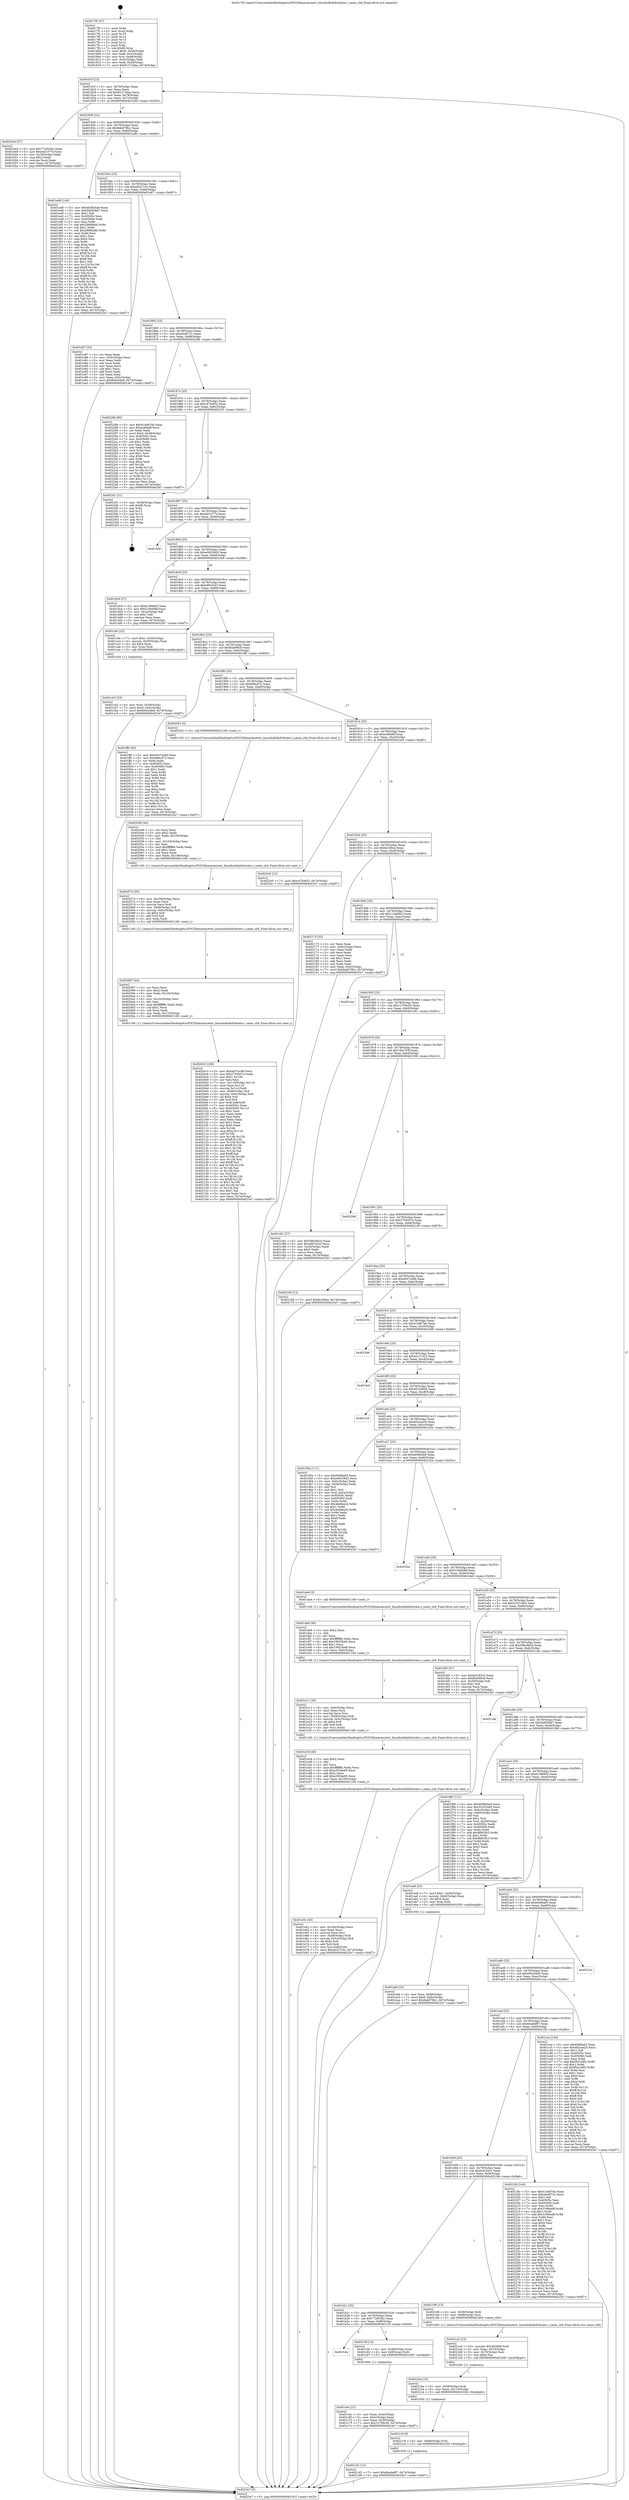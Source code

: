 digraph "0x4017f0" {
  label = "0x4017f0 (/mnt/c/Users/mathe/Desktop/tcc/POCII/binaries/extr_linuxfsnfsdnfs4state.c_same_clid_Final-ollvm.out::main(0))"
  labelloc = "t"
  node[shape=record]

  Entry [label="",width=0.3,height=0.3,shape=circle,fillcolor=black,style=filled]
  "0x40181f" [label="{
     0x40181f [23]\l
     | [instrs]\l
     &nbsp;&nbsp;0x40181f \<+3\>: mov -0x74(%rbp),%eax\l
     &nbsp;&nbsp;0x401822 \<+2\>: mov %eax,%ecx\l
     &nbsp;&nbsp;0x401824 \<+6\>: sub $0x81272daa,%ecx\l
     &nbsp;&nbsp;0x40182a \<+3\>: mov %eax,-0x78(%rbp)\l
     &nbsp;&nbsp;0x40182d \<+3\>: mov %ecx,-0x7c(%rbp)\l
     &nbsp;&nbsp;0x401830 \<+6\>: je 0000000000401b44 \<main+0x354\>\l
  }"]
  "0x401b44" [label="{
     0x401b44 [27]\l
     | [instrs]\l
     &nbsp;&nbsp;0x401b44 \<+5\>: mov $0x772933bc,%eax\l
     &nbsp;&nbsp;0x401b49 \<+5\>: mov $0xdd31f77e,%ecx\l
     &nbsp;&nbsp;0x401b4e \<+3\>: mov -0x34(%rbp),%edx\l
     &nbsp;&nbsp;0x401b51 \<+3\>: cmp $0x2,%edx\l
     &nbsp;&nbsp;0x401b54 \<+3\>: cmovne %ecx,%eax\l
     &nbsp;&nbsp;0x401b57 \<+3\>: mov %eax,-0x74(%rbp)\l
     &nbsp;&nbsp;0x401b5a \<+5\>: jmp 00000000004023e7 \<main+0xbf7\>\l
  }"]
  "0x401836" [label="{
     0x401836 [22]\l
     | [instrs]\l
     &nbsp;&nbsp;0x401836 \<+5\>: jmp 000000000040183b \<main+0x4b\>\l
     &nbsp;&nbsp;0x40183b \<+3\>: mov -0x78(%rbp),%eax\l
     &nbsp;&nbsp;0x40183e \<+5\>: sub $0x8ab879b1,%eax\l
     &nbsp;&nbsp;0x401843 \<+3\>: mov %eax,-0x80(%rbp)\l
     &nbsp;&nbsp;0x401846 \<+6\>: je 0000000000401ed6 \<main+0x6e6\>\l
  }"]
  "0x4023e7" [label="{
     0x4023e7 [5]\l
     | [instrs]\l
     &nbsp;&nbsp;0x4023e7 \<+5\>: jmp 000000000040181f \<main+0x2f\>\l
  }"]
  "0x4017f0" [label="{
     0x4017f0 [47]\l
     | [instrs]\l
     &nbsp;&nbsp;0x4017f0 \<+1\>: push %rbp\l
     &nbsp;&nbsp;0x4017f1 \<+3\>: mov %rsp,%rbp\l
     &nbsp;&nbsp;0x4017f4 \<+2\>: push %r15\l
     &nbsp;&nbsp;0x4017f6 \<+2\>: push %r14\l
     &nbsp;&nbsp;0x4017f8 \<+2\>: push %r13\l
     &nbsp;&nbsp;0x4017fa \<+2\>: push %r12\l
     &nbsp;&nbsp;0x4017fc \<+1\>: push %rbx\l
     &nbsp;&nbsp;0x4017fd \<+7\>: sub $0xf8,%rsp\l
     &nbsp;&nbsp;0x401804 \<+7\>: movl $0x0,-0x38(%rbp)\l
     &nbsp;&nbsp;0x40180b \<+3\>: mov %edi,-0x3c(%rbp)\l
     &nbsp;&nbsp;0x40180e \<+4\>: mov %rsi,-0x48(%rbp)\l
     &nbsp;&nbsp;0x401812 \<+3\>: mov -0x3c(%rbp),%edi\l
     &nbsp;&nbsp;0x401815 \<+3\>: mov %edi,-0x34(%rbp)\l
     &nbsp;&nbsp;0x401818 \<+7\>: movl $0x81272daa,-0x74(%rbp)\l
  }"]
  Exit [label="",width=0.3,height=0.3,shape=circle,fillcolor=black,style=filled,peripheries=2]
  "0x401ed6" [label="{
     0x401ed6 [144]\l
     | [instrs]\l
     &nbsp;&nbsp;0x401ed6 \<+5\>: mov $0x4b58e5a9,%eax\l
     &nbsp;&nbsp;0x401edb \<+5\>: mov $0x5b920b87,%ecx\l
     &nbsp;&nbsp;0x401ee0 \<+2\>: mov $0x1,%dl\l
     &nbsp;&nbsp;0x401ee2 \<+7\>: mov 0x40505c,%esi\l
     &nbsp;&nbsp;0x401ee9 \<+7\>: mov 0x405060,%edi\l
     &nbsp;&nbsp;0x401ef0 \<+3\>: mov %esi,%r8d\l
     &nbsp;&nbsp;0x401ef3 \<+7\>: add $0x28680afd,%r8d\l
     &nbsp;&nbsp;0x401efa \<+4\>: sub $0x1,%r8d\l
     &nbsp;&nbsp;0x401efe \<+7\>: sub $0x28680afd,%r8d\l
     &nbsp;&nbsp;0x401f05 \<+4\>: imul %r8d,%esi\l
     &nbsp;&nbsp;0x401f09 \<+3\>: and $0x1,%esi\l
     &nbsp;&nbsp;0x401f0c \<+3\>: cmp $0x0,%esi\l
     &nbsp;&nbsp;0x401f0f \<+4\>: sete %r9b\l
     &nbsp;&nbsp;0x401f13 \<+3\>: cmp $0xa,%edi\l
     &nbsp;&nbsp;0x401f16 \<+4\>: setl %r10b\l
     &nbsp;&nbsp;0x401f1a \<+3\>: mov %r9b,%r11b\l
     &nbsp;&nbsp;0x401f1d \<+4\>: xor $0xff,%r11b\l
     &nbsp;&nbsp;0x401f21 \<+3\>: mov %r10b,%bl\l
     &nbsp;&nbsp;0x401f24 \<+3\>: xor $0xff,%bl\l
     &nbsp;&nbsp;0x401f27 \<+3\>: xor $0x1,%dl\l
     &nbsp;&nbsp;0x401f2a \<+3\>: mov %r11b,%r14b\l
     &nbsp;&nbsp;0x401f2d \<+4\>: and $0xff,%r14b\l
     &nbsp;&nbsp;0x401f31 \<+3\>: and %dl,%r9b\l
     &nbsp;&nbsp;0x401f34 \<+3\>: mov %bl,%r15b\l
     &nbsp;&nbsp;0x401f37 \<+4\>: and $0xff,%r15b\l
     &nbsp;&nbsp;0x401f3b \<+3\>: and %dl,%r10b\l
     &nbsp;&nbsp;0x401f3e \<+3\>: or %r9b,%r14b\l
     &nbsp;&nbsp;0x401f41 \<+3\>: or %r10b,%r15b\l
     &nbsp;&nbsp;0x401f44 \<+3\>: xor %r15b,%r14b\l
     &nbsp;&nbsp;0x401f47 \<+3\>: or %bl,%r11b\l
     &nbsp;&nbsp;0x401f4a \<+4\>: xor $0xff,%r11b\l
     &nbsp;&nbsp;0x401f4e \<+3\>: or $0x1,%dl\l
     &nbsp;&nbsp;0x401f51 \<+3\>: and %dl,%r11b\l
     &nbsp;&nbsp;0x401f54 \<+3\>: or %r11b,%r14b\l
     &nbsp;&nbsp;0x401f57 \<+4\>: test $0x1,%r14b\l
     &nbsp;&nbsp;0x401f5b \<+3\>: cmovne %ecx,%eax\l
     &nbsp;&nbsp;0x401f5e \<+3\>: mov %eax,-0x74(%rbp)\l
     &nbsp;&nbsp;0x401f61 \<+5\>: jmp 00000000004023e7 \<main+0xbf7\>\l
  }"]
  "0x40184c" [label="{
     0x40184c [25]\l
     | [instrs]\l
     &nbsp;&nbsp;0x40184c \<+5\>: jmp 0000000000401851 \<main+0x61\>\l
     &nbsp;&nbsp;0x401851 \<+3\>: mov -0x78(%rbp),%eax\l
     &nbsp;&nbsp;0x401854 \<+5\>: sub $0xa0227c3c,%eax\l
     &nbsp;&nbsp;0x401859 \<+6\>: mov %eax,-0x84(%rbp)\l
     &nbsp;&nbsp;0x40185f \<+6\>: je 0000000000401e87 \<main+0x697\>\l
  }"]
  "0x4021d2" [label="{
     0x4021d2 [12]\l
     | [instrs]\l
     &nbsp;&nbsp;0x4021d2 \<+7\>: movl $0x6badef87,-0x74(%rbp)\l
     &nbsp;&nbsp;0x4021d9 \<+5\>: jmp 00000000004023e7 \<main+0xbf7\>\l
  }"]
  "0x401e87" [label="{
     0x401e87 [33]\l
     | [instrs]\l
     &nbsp;&nbsp;0x401e87 \<+2\>: xor %eax,%eax\l
     &nbsp;&nbsp;0x401e89 \<+3\>: mov -0x5c(%rbp),%ecx\l
     &nbsp;&nbsp;0x401e8c \<+2\>: mov %eax,%edx\l
     &nbsp;&nbsp;0x401e8e \<+2\>: sub %ecx,%edx\l
     &nbsp;&nbsp;0x401e90 \<+2\>: mov %eax,%ecx\l
     &nbsp;&nbsp;0x401e92 \<+3\>: sub $0x1,%ecx\l
     &nbsp;&nbsp;0x401e95 \<+2\>: add %ecx,%edx\l
     &nbsp;&nbsp;0x401e97 \<+2\>: sub %edx,%eax\l
     &nbsp;&nbsp;0x401e99 \<+3\>: mov %eax,-0x5c(%rbp)\l
     &nbsp;&nbsp;0x401e9c \<+7\>: movl $0x694c0de9,-0x74(%rbp)\l
     &nbsp;&nbsp;0x401ea3 \<+5\>: jmp 00000000004023e7 \<main+0xbf7\>\l
  }"]
  "0x401865" [label="{
     0x401865 [25]\l
     | [instrs]\l
     &nbsp;&nbsp;0x401865 \<+5\>: jmp 000000000040186a \<main+0x7a\>\l
     &nbsp;&nbsp;0x40186a \<+3\>: mov -0x78(%rbp),%eax\l
     &nbsp;&nbsp;0x40186d \<+5\>: sub $0xafcd0731,%eax\l
     &nbsp;&nbsp;0x401872 \<+6\>: mov %eax,-0x88(%rbp)\l
     &nbsp;&nbsp;0x401878 \<+6\>: je 000000000040228b \<main+0xa9b\>\l
  }"]
  "0x4021c9" [label="{
     0x4021c9 [9]\l
     | [instrs]\l
     &nbsp;&nbsp;0x4021c9 \<+4\>: mov -0x68(%rbp),%rdi\l
     &nbsp;&nbsp;0x4021cd \<+5\>: call 0000000000401030 \<free@plt\>\l
     | [calls]\l
     &nbsp;&nbsp;0x401030 \{1\} (unknown)\l
  }"]
  "0x40228b" [label="{
     0x40228b [90]\l
     | [instrs]\l
     &nbsp;&nbsp;0x40228b \<+5\>: mov $0x414d67ab,%eax\l
     &nbsp;&nbsp;0x402290 \<+5\>: mov $0xac89a8f,%ecx\l
     &nbsp;&nbsp;0x402295 \<+2\>: xor %edx,%edx\l
     &nbsp;&nbsp;0x402297 \<+7\>: movl $0x0,-0x38(%rbp)\l
     &nbsp;&nbsp;0x40229e \<+7\>: mov 0x40505c,%esi\l
     &nbsp;&nbsp;0x4022a5 \<+7\>: mov 0x405060,%edi\l
     &nbsp;&nbsp;0x4022ac \<+3\>: sub $0x1,%edx\l
     &nbsp;&nbsp;0x4022af \<+3\>: mov %esi,%r8d\l
     &nbsp;&nbsp;0x4022b2 \<+3\>: add %edx,%r8d\l
     &nbsp;&nbsp;0x4022b5 \<+4\>: imul %r8d,%esi\l
     &nbsp;&nbsp;0x4022b9 \<+3\>: and $0x1,%esi\l
     &nbsp;&nbsp;0x4022bc \<+3\>: cmp $0x0,%esi\l
     &nbsp;&nbsp;0x4022bf \<+4\>: sete %r9b\l
     &nbsp;&nbsp;0x4022c3 \<+3\>: cmp $0xa,%edi\l
     &nbsp;&nbsp;0x4022c6 \<+4\>: setl %r10b\l
     &nbsp;&nbsp;0x4022ca \<+3\>: mov %r9b,%r11b\l
     &nbsp;&nbsp;0x4022cd \<+3\>: and %r10b,%r11b\l
     &nbsp;&nbsp;0x4022d0 \<+3\>: xor %r10b,%r9b\l
     &nbsp;&nbsp;0x4022d3 \<+3\>: or %r9b,%r11b\l
     &nbsp;&nbsp;0x4022d6 \<+4\>: test $0x1,%r11b\l
     &nbsp;&nbsp;0x4022da \<+3\>: cmovne %ecx,%eax\l
     &nbsp;&nbsp;0x4022dd \<+3\>: mov %eax,-0x74(%rbp)\l
     &nbsp;&nbsp;0x4022e0 \<+5\>: jmp 00000000004023e7 \<main+0xbf7\>\l
  }"]
  "0x40187e" [label="{
     0x40187e [25]\l
     | [instrs]\l
     &nbsp;&nbsp;0x40187e \<+5\>: jmp 0000000000401883 \<main+0x93\>\l
     &nbsp;&nbsp;0x401883 \<+3\>: mov -0x78(%rbp),%eax\l
     &nbsp;&nbsp;0x401886 \<+5\>: sub $0xc47b4f32,%eax\l
     &nbsp;&nbsp;0x40188b \<+6\>: mov %eax,-0x8c(%rbp)\l
     &nbsp;&nbsp;0x401891 \<+6\>: je 00000000004022f1 \<main+0xb01\>\l
  }"]
  "0x4021ba" [label="{
     0x4021ba [15]\l
     | [instrs]\l
     &nbsp;&nbsp;0x4021ba \<+4\>: mov -0x58(%rbp),%rdi\l
     &nbsp;&nbsp;0x4021be \<+6\>: mov %eax,-0x114(%rbp)\l
     &nbsp;&nbsp;0x4021c4 \<+5\>: call 0000000000401030 \<free@plt\>\l
     | [calls]\l
     &nbsp;&nbsp;0x401030 \{1\} (unknown)\l
  }"]
  "0x4022f1" [label="{
     0x4022f1 [21]\l
     | [instrs]\l
     &nbsp;&nbsp;0x4022f1 \<+3\>: mov -0x38(%rbp),%eax\l
     &nbsp;&nbsp;0x4022f4 \<+7\>: add $0xf8,%rsp\l
     &nbsp;&nbsp;0x4022fb \<+1\>: pop %rbx\l
     &nbsp;&nbsp;0x4022fc \<+2\>: pop %r12\l
     &nbsp;&nbsp;0x4022fe \<+2\>: pop %r13\l
     &nbsp;&nbsp;0x402300 \<+2\>: pop %r14\l
     &nbsp;&nbsp;0x402302 \<+2\>: pop %r15\l
     &nbsp;&nbsp;0x402304 \<+1\>: pop %rbp\l
     &nbsp;&nbsp;0x402305 \<+1\>: ret\l
  }"]
  "0x401897" [label="{
     0x401897 [25]\l
     | [instrs]\l
     &nbsp;&nbsp;0x401897 \<+5\>: jmp 000000000040189c \<main+0xac\>\l
     &nbsp;&nbsp;0x40189c \<+3\>: mov -0x78(%rbp),%eax\l
     &nbsp;&nbsp;0x40189f \<+5\>: sub $0xdd31f77e,%eax\l
     &nbsp;&nbsp;0x4018a4 \<+6\>: mov %eax,-0x90(%rbp)\l
     &nbsp;&nbsp;0x4018aa \<+6\>: je 0000000000401b5f \<main+0x36f\>\l
  }"]
  "0x4021a3" [label="{
     0x4021a3 [23]\l
     | [instrs]\l
     &nbsp;&nbsp;0x4021a3 \<+10\>: movabs $0x4030b6,%rdi\l
     &nbsp;&nbsp;0x4021ad \<+3\>: mov %eax,-0x70(%rbp)\l
     &nbsp;&nbsp;0x4021b0 \<+3\>: mov -0x70(%rbp),%esi\l
     &nbsp;&nbsp;0x4021b3 \<+2\>: mov $0x0,%al\l
     &nbsp;&nbsp;0x4021b5 \<+5\>: call 0000000000401040 \<printf@plt\>\l
     | [calls]\l
     &nbsp;&nbsp;0x401040 \{1\} (unknown)\l
  }"]
  "0x401b5f" [label="{
     0x401b5f\l
  }", style=dashed]
  "0x4018b0" [label="{
     0x4018b0 [25]\l
     | [instrs]\l
     &nbsp;&nbsp;0x4018b0 \<+5\>: jmp 00000000004018b5 \<main+0xc5\>\l
     &nbsp;&nbsp;0x4018b5 \<+3\>: mov -0x78(%rbp),%eax\l
     &nbsp;&nbsp;0x4018b8 \<+5\>: sub $0xe06259d3,%eax\l
     &nbsp;&nbsp;0x4018bd \<+6\>: mov %eax,-0x94(%rbp)\l
     &nbsp;&nbsp;0x4018c3 \<+6\>: je 0000000000401dc9 \<main+0x5d9\>\l
  }"]
  "0x4020c3" [label="{
     0x4020c3 [166]\l
     | [instrs]\l
     &nbsp;&nbsp;0x4020c3 \<+5\>: mov $0x4057ec89,%ecx\l
     &nbsp;&nbsp;0x4020c8 \<+5\>: mov $0x2754007a,%edx\l
     &nbsp;&nbsp;0x4020cd \<+3\>: mov $0x1,%r10b\l
     &nbsp;&nbsp;0x4020d0 \<+2\>: xor %esi,%esi\l
     &nbsp;&nbsp;0x4020d2 \<+7\>: mov -0x110(%rbp),%r11d\l
     &nbsp;&nbsp;0x4020d9 \<+4\>: imul %eax,%r11d\l
     &nbsp;&nbsp;0x4020dd \<+3\>: movslq %r11d,%rdi\l
     &nbsp;&nbsp;0x4020e0 \<+4\>: mov -0x68(%rbp),%r8\l
     &nbsp;&nbsp;0x4020e4 \<+4\>: movslq -0x6c(%rbp),%r9\l
     &nbsp;&nbsp;0x4020e8 \<+4\>: shl $0x4,%r9\l
     &nbsp;&nbsp;0x4020ec \<+3\>: add %r9,%r8\l
     &nbsp;&nbsp;0x4020ef \<+4\>: mov %rdi,0x8(%r8)\l
     &nbsp;&nbsp;0x4020f3 \<+7\>: mov 0x40505c,%eax\l
     &nbsp;&nbsp;0x4020fa \<+8\>: mov 0x405060,%r11d\l
     &nbsp;&nbsp;0x402102 \<+3\>: sub $0x1,%esi\l
     &nbsp;&nbsp;0x402105 \<+2\>: mov %eax,%ebx\l
     &nbsp;&nbsp;0x402107 \<+2\>: add %esi,%ebx\l
     &nbsp;&nbsp;0x402109 \<+3\>: imul %ebx,%eax\l
     &nbsp;&nbsp;0x40210c \<+3\>: and $0x1,%eax\l
     &nbsp;&nbsp;0x40210f \<+3\>: cmp $0x0,%eax\l
     &nbsp;&nbsp;0x402112 \<+4\>: sete %r14b\l
     &nbsp;&nbsp;0x402116 \<+4\>: cmp $0xa,%r11d\l
     &nbsp;&nbsp;0x40211a \<+4\>: setl %r15b\l
     &nbsp;&nbsp;0x40211e \<+3\>: mov %r14b,%r12b\l
     &nbsp;&nbsp;0x402121 \<+4\>: xor $0xff,%r12b\l
     &nbsp;&nbsp;0x402125 \<+3\>: mov %r15b,%r13b\l
     &nbsp;&nbsp;0x402128 \<+4\>: xor $0xff,%r13b\l
     &nbsp;&nbsp;0x40212c \<+4\>: xor $0x1,%r10b\l
     &nbsp;&nbsp;0x402130 \<+3\>: mov %r12b,%al\l
     &nbsp;&nbsp;0x402133 \<+2\>: and $0xff,%al\l
     &nbsp;&nbsp;0x402135 \<+3\>: and %r10b,%r14b\l
     &nbsp;&nbsp;0x402138 \<+3\>: mov %r13b,%sil\l
     &nbsp;&nbsp;0x40213b \<+4\>: and $0xff,%sil\l
     &nbsp;&nbsp;0x40213f \<+3\>: and %r10b,%r15b\l
     &nbsp;&nbsp;0x402142 \<+3\>: or %r14b,%al\l
     &nbsp;&nbsp;0x402145 \<+3\>: or %r15b,%sil\l
     &nbsp;&nbsp;0x402148 \<+3\>: xor %sil,%al\l
     &nbsp;&nbsp;0x40214b \<+3\>: or %r13b,%r12b\l
     &nbsp;&nbsp;0x40214e \<+4\>: xor $0xff,%r12b\l
     &nbsp;&nbsp;0x402152 \<+4\>: or $0x1,%r10b\l
     &nbsp;&nbsp;0x402156 \<+3\>: and %r10b,%r12b\l
     &nbsp;&nbsp;0x402159 \<+3\>: or %r12b,%al\l
     &nbsp;&nbsp;0x40215c \<+2\>: test $0x1,%al\l
     &nbsp;&nbsp;0x40215e \<+3\>: cmovne %edx,%ecx\l
     &nbsp;&nbsp;0x402161 \<+3\>: mov %ecx,-0x74(%rbp)\l
     &nbsp;&nbsp;0x402164 \<+5\>: jmp 00000000004023e7 \<main+0xbf7\>\l
  }"]
  "0x401dc9" [label="{
     0x401dc9 [27]\l
     | [instrs]\l
     &nbsp;&nbsp;0x401dc9 \<+5\>: mov $0x615f68d5,%eax\l
     &nbsp;&nbsp;0x401dce \<+5\>: mov $0x518b0dbf,%ecx\l
     &nbsp;&nbsp;0x401dd3 \<+3\>: mov -0x2a(%rbp),%dl\l
     &nbsp;&nbsp;0x401dd6 \<+3\>: test $0x1,%dl\l
     &nbsp;&nbsp;0x401dd9 \<+3\>: cmovne %ecx,%eax\l
     &nbsp;&nbsp;0x401ddc \<+3\>: mov %eax,-0x74(%rbp)\l
     &nbsp;&nbsp;0x401ddf \<+5\>: jmp 00000000004023e7 \<main+0xbf7\>\l
  }"]
  "0x4018c9" [label="{
     0x4018c9 [25]\l
     | [instrs]\l
     &nbsp;&nbsp;0x4018c9 \<+5\>: jmp 00000000004018ce \<main+0xde\>\l
     &nbsp;&nbsp;0x4018ce \<+3\>: mov -0x78(%rbp),%eax\l
     &nbsp;&nbsp;0x4018d1 \<+5\>: sub $0xe801fc43,%eax\l
     &nbsp;&nbsp;0x4018d6 \<+6\>: mov %eax,-0x98(%rbp)\l
     &nbsp;&nbsp;0x4018dc \<+6\>: je 0000000000401c9c \<main+0x4ac\>\l
  }"]
  "0x402097" [label="{
     0x402097 [44]\l
     | [instrs]\l
     &nbsp;&nbsp;0x402097 \<+2\>: xor %ecx,%ecx\l
     &nbsp;&nbsp;0x402099 \<+5\>: mov $0x2,%edx\l
     &nbsp;&nbsp;0x40209e \<+6\>: mov %edx,-0x10c(%rbp)\l
     &nbsp;&nbsp;0x4020a4 \<+1\>: cltd\l
     &nbsp;&nbsp;0x4020a5 \<+6\>: mov -0x10c(%rbp),%esi\l
     &nbsp;&nbsp;0x4020ab \<+2\>: idiv %esi\l
     &nbsp;&nbsp;0x4020ad \<+6\>: imul $0xfffffffe,%edx,%edx\l
     &nbsp;&nbsp;0x4020b3 \<+3\>: sub $0x1,%ecx\l
     &nbsp;&nbsp;0x4020b6 \<+2\>: sub %ecx,%edx\l
     &nbsp;&nbsp;0x4020b8 \<+6\>: mov %edx,-0x110(%rbp)\l
     &nbsp;&nbsp;0x4020be \<+5\>: call 0000000000401160 \<next_i\>\l
     | [calls]\l
     &nbsp;&nbsp;0x401160 \{1\} (/mnt/c/Users/mathe/Desktop/tcc/POCII/binaries/extr_linuxfsnfsdnfs4state.c_same_clid_Final-ollvm.out::next_i)\l
  }"]
  "0x401c9c" [label="{
     0x401c9c [23]\l
     | [instrs]\l
     &nbsp;&nbsp;0x401c9c \<+7\>: movl $0x1,-0x50(%rbp)\l
     &nbsp;&nbsp;0x401ca3 \<+4\>: movslq -0x50(%rbp),%rax\l
     &nbsp;&nbsp;0x401ca7 \<+4\>: shl $0x4,%rax\l
     &nbsp;&nbsp;0x401cab \<+3\>: mov %rax,%rdi\l
     &nbsp;&nbsp;0x401cae \<+5\>: call 0000000000401050 \<malloc@plt\>\l
     | [calls]\l
     &nbsp;&nbsp;0x401050 \{1\} (unknown)\l
  }"]
  "0x4018e2" [label="{
     0x4018e2 [25]\l
     | [instrs]\l
     &nbsp;&nbsp;0x4018e2 \<+5\>: jmp 00000000004018e7 \<main+0xf7\>\l
     &nbsp;&nbsp;0x4018e7 \<+3\>: mov -0x78(%rbp),%eax\l
     &nbsp;&nbsp;0x4018ea \<+5\>: sub $0xfba098c8,%eax\l
     &nbsp;&nbsp;0x4018ef \<+6\>: mov %eax,-0x9c(%rbp)\l
     &nbsp;&nbsp;0x4018f5 \<+6\>: je 0000000000401ff0 \<main+0x800\>\l
  }"]
  "0x402074" [label="{
     0x402074 [35]\l
     | [instrs]\l
     &nbsp;&nbsp;0x402074 \<+6\>: mov -0x108(%rbp),%ecx\l
     &nbsp;&nbsp;0x40207a \<+3\>: imul %eax,%ecx\l
     &nbsp;&nbsp;0x40207d \<+3\>: movslq %ecx,%rdi\l
     &nbsp;&nbsp;0x402080 \<+4\>: mov -0x68(%rbp),%r8\l
     &nbsp;&nbsp;0x402084 \<+4\>: movslq -0x6c(%rbp),%r9\l
     &nbsp;&nbsp;0x402088 \<+4\>: shl $0x4,%r9\l
     &nbsp;&nbsp;0x40208c \<+3\>: add %r9,%r8\l
     &nbsp;&nbsp;0x40208f \<+3\>: mov %rdi,(%r8)\l
     &nbsp;&nbsp;0x402092 \<+5\>: call 0000000000401160 \<next_i\>\l
     | [calls]\l
     &nbsp;&nbsp;0x401160 \{1\} (/mnt/c/Users/mathe/Desktop/tcc/POCII/binaries/extr_linuxfsnfsdnfs4state.c_same_clid_Final-ollvm.out::next_i)\l
  }"]
  "0x401ff0" [label="{
     0x401ff0 [83]\l
     | [instrs]\l
     &nbsp;&nbsp;0x401ff0 \<+5\>: mov $0x4057ec89,%eax\l
     &nbsp;&nbsp;0x401ff5 \<+5\>: mov $0x808cd72,%ecx\l
     &nbsp;&nbsp;0x401ffa \<+2\>: xor %edx,%edx\l
     &nbsp;&nbsp;0x401ffc \<+7\>: mov 0x40505c,%esi\l
     &nbsp;&nbsp;0x402003 \<+7\>: mov 0x405060,%edi\l
     &nbsp;&nbsp;0x40200a \<+3\>: sub $0x1,%edx\l
     &nbsp;&nbsp;0x40200d \<+3\>: mov %esi,%r8d\l
     &nbsp;&nbsp;0x402010 \<+3\>: add %edx,%r8d\l
     &nbsp;&nbsp;0x402013 \<+4\>: imul %r8d,%esi\l
     &nbsp;&nbsp;0x402017 \<+3\>: and $0x1,%esi\l
     &nbsp;&nbsp;0x40201a \<+3\>: cmp $0x0,%esi\l
     &nbsp;&nbsp;0x40201d \<+4\>: sete %r9b\l
     &nbsp;&nbsp;0x402021 \<+3\>: cmp $0xa,%edi\l
     &nbsp;&nbsp;0x402024 \<+4\>: setl %r10b\l
     &nbsp;&nbsp;0x402028 \<+3\>: mov %r9b,%r11b\l
     &nbsp;&nbsp;0x40202b \<+3\>: and %r10b,%r11b\l
     &nbsp;&nbsp;0x40202e \<+3\>: xor %r10b,%r9b\l
     &nbsp;&nbsp;0x402031 \<+3\>: or %r9b,%r11b\l
     &nbsp;&nbsp;0x402034 \<+4\>: test $0x1,%r11b\l
     &nbsp;&nbsp;0x402038 \<+3\>: cmovne %ecx,%eax\l
     &nbsp;&nbsp;0x40203b \<+3\>: mov %eax,-0x74(%rbp)\l
     &nbsp;&nbsp;0x40203e \<+5\>: jmp 00000000004023e7 \<main+0xbf7\>\l
  }"]
  "0x4018fb" [label="{
     0x4018fb [25]\l
     | [instrs]\l
     &nbsp;&nbsp;0x4018fb \<+5\>: jmp 0000000000401900 \<main+0x110\>\l
     &nbsp;&nbsp;0x401900 \<+3\>: mov -0x78(%rbp),%eax\l
     &nbsp;&nbsp;0x401903 \<+5\>: sub $0x808cd72,%eax\l
     &nbsp;&nbsp;0x401908 \<+6\>: mov %eax,-0xa0(%rbp)\l
     &nbsp;&nbsp;0x40190e \<+6\>: je 0000000000402043 \<main+0x853\>\l
  }"]
  "0x402048" [label="{
     0x402048 [44]\l
     | [instrs]\l
     &nbsp;&nbsp;0x402048 \<+2\>: xor %ecx,%ecx\l
     &nbsp;&nbsp;0x40204a \<+5\>: mov $0x2,%edx\l
     &nbsp;&nbsp;0x40204f \<+6\>: mov %edx,-0x104(%rbp)\l
     &nbsp;&nbsp;0x402055 \<+1\>: cltd\l
     &nbsp;&nbsp;0x402056 \<+6\>: mov -0x104(%rbp),%esi\l
     &nbsp;&nbsp;0x40205c \<+2\>: idiv %esi\l
     &nbsp;&nbsp;0x40205e \<+6\>: imul $0xfffffffe,%edx,%edx\l
     &nbsp;&nbsp;0x402064 \<+3\>: sub $0x1,%ecx\l
     &nbsp;&nbsp;0x402067 \<+2\>: sub %ecx,%edx\l
     &nbsp;&nbsp;0x402069 \<+6\>: mov %edx,-0x108(%rbp)\l
     &nbsp;&nbsp;0x40206f \<+5\>: call 0000000000401160 \<next_i\>\l
     | [calls]\l
     &nbsp;&nbsp;0x401160 \{1\} (/mnt/c/Users/mathe/Desktop/tcc/POCII/binaries/extr_linuxfsnfsdnfs4state.c_same_clid_Final-ollvm.out::next_i)\l
  }"]
  "0x402043" [label="{
     0x402043 [5]\l
     | [instrs]\l
     &nbsp;&nbsp;0x402043 \<+5\>: call 0000000000401160 \<next_i\>\l
     | [calls]\l
     &nbsp;&nbsp;0x401160 \{1\} (/mnt/c/Users/mathe/Desktop/tcc/POCII/binaries/extr_linuxfsnfsdnfs4state.c_same_clid_Final-ollvm.out::next_i)\l
  }"]
  "0x401914" [label="{
     0x401914 [25]\l
     | [instrs]\l
     &nbsp;&nbsp;0x401914 \<+5\>: jmp 0000000000401919 \<main+0x129\>\l
     &nbsp;&nbsp;0x401919 \<+3\>: mov -0x78(%rbp),%eax\l
     &nbsp;&nbsp;0x40191c \<+5\>: sub $0xac89a8f,%eax\l
     &nbsp;&nbsp;0x401921 \<+6\>: mov %eax,-0xa4(%rbp)\l
     &nbsp;&nbsp;0x401927 \<+6\>: je 00000000004022e5 \<main+0xaf5\>\l
  }"]
  "0x401ebf" [label="{
     0x401ebf [23]\l
     | [instrs]\l
     &nbsp;&nbsp;0x401ebf \<+4\>: mov %rax,-0x68(%rbp)\l
     &nbsp;&nbsp;0x401ec3 \<+7\>: movl $0x0,-0x6c(%rbp)\l
     &nbsp;&nbsp;0x401eca \<+7\>: movl $0x8ab879b1,-0x74(%rbp)\l
     &nbsp;&nbsp;0x401ed1 \<+5\>: jmp 00000000004023e7 \<main+0xbf7\>\l
  }"]
  "0x4022e5" [label="{
     0x4022e5 [12]\l
     | [instrs]\l
     &nbsp;&nbsp;0x4022e5 \<+7\>: movl $0xc47b4f32,-0x74(%rbp)\l
     &nbsp;&nbsp;0x4022ec \<+5\>: jmp 00000000004023e7 \<main+0xbf7\>\l
  }"]
  "0x40192d" [label="{
     0x40192d [25]\l
     | [instrs]\l
     &nbsp;&nbsp;0x40192d \<+5\>: jmp 0000000000401932 \<main+0x142\>\l
     &nbsp;&nbsp;0x401932 \<+3\>: mov -0x78(%rbp),%eax\l
     &nbsp;&nbsp;0x401935 \<+5\>: sub $0xfa1084a,%eax\l
     &nbsp;&nbsp;0x40193a \<+6\>: mov %eax,-0xa8(%rbp)\l
     &nbsp;&nbsp;0x401940 \<+6\>: je 0000000000402175 \<main+0x985\>\l
  }"]
  "0x401e5c" [label="{
     0x401e5c [43]\l
     | [instrs]\l
     &nbsp;&nbsp;0x401e5c \<+6\>: mov -0x100(%rbp),%ecx\l
     &nbsp;&nbsp;0x401e62 \<+3\>: imul %eax,%ecx\l
     &nbsp;&nbsp;0x401e65 \<+3\>: movslq %ecx,%rsi\l
     &nbsp;&nbsp;0x401e68 \<+4\>: mov -0x58(%rbp),%rdi\l
     &nbsp;&nbsp;0x401e6c \<+4\>: movslq -0x5c(%rbp),%r8\l
     &nbsp;&nbsp;0x401e70 \<+4\>: shl $0x4,%r8\l
     &nbsp;&nbsp;0x401e74 \<+3\>: add %r8,%rdi\l
     &nbsp;&nbsp;0x401e77 \<+4\>: mov %rsi,0x8(%rdi)\l
     &nbsp;&nbsp;0x401e7b \<+7\>: movl $0xa0227c3c,-0x74(%rbp)\l
     &nbsp;&nbsp;0x401e82 \<+5\>: jmp 00000000004023e7 \<main+0xbf7\>\l
  }"]
  "0x402175" [label="{
     0x402175 [33]\l
     | [instrs]\l
     &nbsp;&nbsp;0x402175 \<+2\>: xor %eax,%eax\l
     &nbsp;&nbsp;0x402177 \<+3\>: mov -0x6c(%rbp),%ecx\l
     &nbsp;&nbsp;0x40217a \<+2\>: mov %eax,%edx\l
     &nbsp;&nbsp;0x40217c \<+2\>: sub %ecx,%edx\l
     &nbsp;&nbsp;0x40217e \<+2\>: mov %eax,%ecx\l
     &nbsp;&nbsp;0x402180 \<+3\>: sub $0x1,%ecx\l
     &nbsp;&nbsp;0x402183 \<+2\>: add %ecx,%edx\l
     &nbsp;&nbsp;0x402185 \<+2\>: sub %edx,%eax\l
     &nbsp;&nbsp;0x402187 \<+3\>: mov %eax,-0x6c(%rbp)\l
     &nbsp;&nbsp;0x40218a \<+7\>: movl $0x8ab879b1,-0x74(%rbp)\l
     &nbsp;&nbsp;0x402191 \<+5\>: jmp 00000000004023e7 \<main+0xbf7\>\l
  }"]
  "0x401946" [label="{
     0x401946 [25]\l
     | [instrs]\l
     &nbsp;&nbsp;0x401946 \<+5\>: jmp 000000000040194b \<main+0x15b\>\l
     &nbsp;&nbsp;0x40194b \<+3\>: mov -0x78(%rbp),%eax\l
     &nbsp;&nbsp;0x40194e \<+5\>: sub $0x11bdfdb2,%eax\l
     &nbsp;&nbsp;0x401953 \<+6\>: mov %eax,-0xac(%rbp)\l
     &nbsp;&nbsp;0x401959 \<+6\>: je 00000000004021ea \<main+0x9fa\>\l
  }"]
  "0x401e34" [label="{
     0x401e34 [40]\l
     | [instrs]\l
     &nbsp;&nbsp;0x401e34 \<+5\>: mov $0x2,%ecx\l
     &nbsp;&nbsp;0x401e39 \<+1\>: cltd\l
     &nbsp;&nbsp;0x401e3a \<+2\>: idiv %ecx\l
     &nbsp;&nbsp;0x401e3c \<+6\>: imul $0xfffffffe,%edx,%ecx\l
     &nbsp;&nbsp;0x401e42 \<+6\>: sub $0xe355de95,%ecx\l
     &nbsp;&nbsp;0x401e48 \<+3\>: add $0x1,%ecx\l
     &nbsp;&nbsp;0x401e4b \<+6\>: add $0xe355de95,%ecx\l
     &nbsp;&nbsp;0x401e51 \<+6\>: mov %ecx,-0x100(%rbp)\l
     &nbsp;&nbsp;0x401e57 \<+5\>: call 0000000000401160 \<next_i\>\l
     | [calls]\l
     &nbsp;&nbsp;0x401160 \{1\} (/mnt/c/Users/mathe/Desktop/tcc/POCII/binaries/extr_linuxfsnfsdnfs4state.c_same_clid_Final-ollvm.out::next_i)\l
  }"]
  "0x4021ea" [label="{
     0x4021ea\l
  }", style=dashed]
  "0x40195f" [label="{
     0x40195f [25]\l
     | [instrs]\l
     &nbsp;&nbsp;0x40195f \<+5\>: jmp 0000000000401964 \<main+0x174\>\l
     &nbsp;&nbsp;0x401964 \<+3\>: mov -0x78(%rbp),%eax\l
     &nbsp;&nbsp;0x401967 \<+5\>: sub $0x12709c55,%eax\l
     &nbsp;&nbsp;0x40196c \<+6\>: mov %eax,-0xb0(%rbp)\l
     &nbsp;&nbsp;0x401972 \<+6\>: je 0000000000401c81 \<main+0x491\>\l
  }"]
  "0x401e11" [label="{
     0x401e11 [35]\l
     | [instrs]\l
     &nbsp;&nbsp;0x401e11 \<+6\>: mov -0xfc(%rbp),%ecx\l
     &nbsp;&nbsp;0x401e17 \<+3\>: imul %eax,%ecx\l
     &nbsp;&nbsp;0x401e1a \<+3\>: movslq %ecx,%rsi\l
     &nbsp;&nbsp;0x401e1d \<+4\>: mov -0x58(%rbp),%rdi\l
     &nbsp;&nbsp;0x401e21 \<+4\>: movslq -0x5c(%rbp),%r8\l
     &nbsp;&nbsp;0x401e25 \<+4\>: shl $0x4,%r8\l
     &nbsp;&nbsp;0x401e29 \<+3\>: add %r8,%rdi\l
     &nbsp;&nbsp;0x401e2c \<+3\>: mov %rsi,(%rdi)\l
     &nbsp;&nbsp;0x401e2f \<+5\>: call 0000000000401160 \<next_i\>\l
     | [calls]\l
     &nbsp;&nbsp;0x401160 \{1\} (/mnt/c/Users/mathe/Desktop/tcc/POCII/binaries/extr_linuxfsnfsdnfs4state.c_same_clid_Final-ollvm.out::next_i)\l
  }"]
  "0x401c81" [label="{
     0x401c81 [27]\l
     | [instrs]\l
     &nbsp;&nbsp;0x401c81 \<+5\>: mov $0x59bc9b2d,%eax\l
     &nbsp;&nbsp;0x401c86 \<+5\>: mov $0xe801fc43,%ecx\l
     &nbsp;&nbsp;0x401c8b \<+3\>: mov -0x30(%rbp),%edx\l
     &nbsp;&nbsp;0x401c8e \<+3\>: cmp $0x0,%edx\l
     &nbsp;&nbsp;0x401c91 \<+3\>: cmove %ecx,%eax\l
     &nbsp;&nbsp;0x401c94 \<+3\>: mov %eax,-0x74(%rbp)\l
     &nbsp;&nbsp;0x401c97 \<+5\>: jmp 00000000004023e7 \<main+0xbf7\>\l
  }"]
  "0x401978" [label="{
     0x401978 [25]\l
     | [instrs]\l
     &nbsp;&nbsp;0x401978 \<+5\>: jmp 000000000040197d \<main+0x18d\>\l
     &nbsp;&nbsp;0x40197d \<+3\>: mov -0x78(%rbp),%eax\l
     &nbsp;&nbsp;0x401980 \<+5\>: sub $0x1fdc703f,%eax\l
     &nbsp;&nbsp;0x401985 \<+6\>: mov %eax,-0xb4(%rbp)\l
     &nbsp;&nbsp;0x40198b \<+6\>: je 0000000000402306 \<main+0xb16\>\l
  }"]
  "0x401de9" [label="{
     0x401de9 [40]\l
     | [instrs]\l
     &nbsp;&nbsp;0x401de9 \<+5\>: mov $0x2,%ecx\l
     &nbsp;&nbsp;0x401dee \<+1\>: cltd\l
     &nbsp;&nbsp;0x401def \<+2\>: idiv %ecx\l
     &nbsp;&nbsp;0x401df1 \<+6\>: imul $0xfffffffe,%edx,%ecx\l
     &nbsp;&nbsp;0x401df7 \<+6\>: add $0x19923bd8,%ecx\l
     &nbsp;&nbsp;0x401dfd \<+3\>: add $0x1,%ecx\l
     &nbsp;&nbsp;0x401e00 \<+6\>: sub $0x19923bd8,%ecx\l
     &nbsp;&nbsp;0x401e06 \<+6\>: mov %ecx,-0xfc(%rbp)\l
     &nbsp;&nbsp;0x401e0c \<+5\>: call 0000000000401160 \<next_i\>\l
     | [calls]\l
     &nbsp;&nbsp;0x401160 \{1\} (/mnt/c/Users/mathe/Desktop/tcc/POCII/binaries/extr_linuxfsnfsdnfs4state.c_same_clid_Final-ollvm.out::next_i)\l
  }"]
  "0x402306" [label="{
     0x402306\l
  }", style=dashed]
  "0x401991" [label="{
     0x401991 [25]\l
     | [instrs]\l
     &nbsp;&nbsp;0x401991 \<+5\>: jmp 0000000000401996 \<main+0x1a6\>\l
     &nbsp;&nbsp;0x401996 \<+3\>: mov -0x78(%rbp),%eax\l
     &nbsp;&nbsp;0x401999 \<+5\>: sub $0x2754007a,%eax\l
     &nbsp;&nbsp;0x40199e \<+6\>: mov %eax,-0xb8(%rbp)\l
     &nbsp;&nbsp;0x4019a4 \<+6\>: je 0000000000402169 \<main+0x979\>\l
  }"]
  "0x401cb3" [label="{
     0x401cb3 [23]\l
     | [instrs]\l
     &nbsp;&nbsp;0x401cb3 \<+4\>: mov %rax,-0x58(%rbp)\l
     &nbsp;&nbsp;0x401cb7 \<+7\>: movl $0x0,-0x5c(%rbp)\l
     &nbsp;&nbsp;0x401cbe \<+7\>: movl $0x694c0de9,-0x74(%rbp)\l
     &nbsp;&nbsp;0x401cc5 \<+5\>: jmp 00000000004023e7 \<main+0xbf7\>\l
  }"]
  "0x402169" [label="{
     0x402169 [12]\l
     | [instrs]\l
     &nbsp;&nbsp;0x402169 \<+7\>: movl $0xfa1084a,-0x74(%rbp)\l
     &nbsp;&nbsp;0x402170 \<+5\>: jmp 00000000004023e7 \<main+0xbf7\>\l
  }"]
  "0x4019aa" [label="{
     0x4019aa [25]\l
     | [instrs]\l
     &nbsp;&nbsp;0x4019aa \<+5\>: jmp 00000000004019af \<main+0x1bf\>\l
     &nbsp;&nbsp;0x4019af \<+3\>: mov -0x78(%rbp),%eax\l
     &nbsp;&nbsp;0x4019b2 \<+5\>: sub $0x4057ec89,%eax\l
     &nbsp;&nbsp;0x4019b7 \<+6\>: mov %eax,-0xbc(%rbp)\l
     &nbsp;&nbsp;0x4019bd \<+6\>: je 0000000000402336 \<main+0xb46\>\l
  }"]
  "0x401c6c" [label="{
     0x401c6c [21]\l
     | [instrs]\l
     &nbsp;&nbsp;0x401c6c \<+3\>: mov %eax,-0x4c(%rbp)\l
     &nbsp;&nbsp;0x401c6f \<+3\>: mov -0x4c(%rbp),%eax\l
     &nbsp;&nbsp;0x401c72 \<+3\>: mov %eax,-0x30(%rbp)\l
     &nbsp;&nbsp;0x401c75 \<+7\>: movl $0x12709c55,-0x74(%rbp)\l
     &nbsp;&nbsp;0x401c7c \<+5\>: jmp 00000000004023e7 \<main+0xbf7\>\l
  }"]
  "0x402336" [label="{
     0x402336\l
  }", style=dashed]
  "0x4019c3" [label="{
     0x4019c3 [25]\l
     | [instrs]\l
     &nbsp;&nbsp;0x4019c3 \<+5\>: jmp 00000000004019c8 \<main+0x1d8\>\l
     &nbsp;&nbsp;0x4019c8 \<+3\>: mov -0x78(%rbp),%eax\l
     &nbsp;&nbsp;0x4019cb \<+5\>: sub $0x414d67ab,%eax\l
     &nbsp;&nbsp;0x4019d0 \<+6\>: mov %eax,-0xc0(%rbp)\l
     &nbsp;&nbsp;0x4019d6 \<+6\>: je 00000000004023d9 \<main+0xbe9\>\l
  }"]
  "0x401b3a" [label="{
     0x401b3a\l
  }", style=dashed]
  "0x4023d9" [label="{
     0x4023d9\l
  }", style=dashed]
  "0x4019dc" [label="{
     0x4019dc [25]\l
     | [instrs]\l
     &nbsp;&nbsp;0x4019dc \<+5\>: jmp 00000000004019e1 \<main+0x1f1\>\l
     &nbsp;&nbsp;0x4019e1 \<+3\>: mov -0x78(%rbp),%eax\l
     &nbsp;&nbsp;0x4019e4 \<+5\>: sub $0x42c7c322,%eax\l
     &nbsp;&nbsp;0x4019e9 \<+6\>: mov %eax,-0xc4(%rbp)\l
     &nbsp;&nbsp;0x4019ef \<+6\>: je 0000000000401bef \<main+0x3ff\>\l
  }"]
  "0x401c5f" [label="{
     0x401c5f [13]\l
     | [instrs]\l
     &nbsp;&nbsp;0x401c5f \<+4\>: mov -0x48(%rbp),%rax\l
     &nbsp;&nbsp;0x401c63 \<+4\>: mov 0x8(%rax),%rdi\l
     &nbsp;&nbsp;0x401c67 \<+5\>: call 0000000000401060 \<atoi@plt\>\l
     | [calls]\l
     &nbsp;&nbsp;0x401060 \{1\} (unknown)\l
  }"]
  "0x401bef" [label="{
     0x401bef\l
  }", style=dashed]
  "0x4019f5" [label="{
     0x4019f5 [25]\l
     | [instrs]\l
     &nbsp;&nbsp;0x4019f5 \<+5\>: jmp 00000000004019fa \<main+0x20a\>\l
     &nbsp;&nbsp;0x4019fa \<+3\>: mov -0x78(%rbp),%eax\l
     &nbsp;&nbsp;0x4019fd \<+5\>: sub $0x46234604,%eax\l
     &nbsp;&nbsp;0x401a02 \<+6\>: mov %eax,-0xc8(%rbp)\l
     &nbsp;&nbsp;0x401a08 \<+6\>: je 0000000000401c53 \<main+0x463\>\l
  }"]
  "0x401b21" [label="{
     0x401b21 [25]\l
     | [instrs]\l
     &nbsp;&nbsp;0x401b21 \<+5\>: jmp 0000000000401b26 \<main+0x336\>\l
     &nbsp;&nbsp;0x401b26 \<+3\>: mov -0x78(%rbp),%eax\l
     &nbsp;&nbsp;0x401b29 \<+5\>: sub $0x772933bc,%eax\l
     &nbsp;&nbsp;0x401b2e \<+6\>: mov %eax,-0xf8(%rbp)\l
     &nbsp;&nbsp;0x401b34 \<+6\>: je 0000000000401c5f \<main+0x46f\>\l
  }"]
  "0x401c53" [label="{
     0x401c53\l
  }", style=dashed]
  "0x401a0e" [label="{
     0x401a0e [25]\l
     | [instrs]\l
     &nbsp;&nbsp;0x401a0e \<+5\>: jmp 0000000000401a13 \<main+0x223\>\l
     &nbsp;&nbsp;0x401a13 \<+3\>: mov -0x78(%rbp),%eax\l
     &nbsp;&nbsp;0x401a16 \<+5\>: sub $0x462cea25,%eax\l
     &nbsp;&nbsp;0x401a1b \<+6\>: mov %eax,-0xcc(%rbp)\l
     &nbsp;&nbsp;0x401a21 \<+6\>: je 0000000000401d5a \<main+0x56a\>\l
  }"]
  "0x402196" [label="{
     0x402196 [13]\l
     | [instrs]\l
     &nbsp;&nbsp;0x402196 \<+4\>: mov -0x58(%rbp),%rdi\l
     &nbsp;&nbsp;0x40219a \<+4\>: mov -0x68(%rbp),%rsi\l
     &nbsp;&nbsp;0x40219e \<+5\>: call 0000000000401400 \<same_clid\>\l
     | [calls]\l
     &nbsp;&nbsp;0x401400 \{1\} (/mnt/c/Users/mathe/Desktop/tcc/POCII/binaries/extr_linuxfsnfsdnfs4state.c_same_clid_Final-ollvm.out::same_clid)\l
  }"]
  "0x401d5a" [label="{
     0x401d5a [111]\l
     | [instrs]\l
     &nbsp;&nbsp;0x401d5a \<+5\>: mov $0x646feaf3,%eax\l
     &nbsp;&nbsp;0x401d5f \<+5\>: mov $0xe06259d3,%ecx\l
     &nbsp;&nbsp;0x401d64 \<+3\>: mov -0x5c(%rbp),%edx\l
     &nbsp;&nbsp;0x401d67 \<+3\>: cmp -0x50(%rbp),%edx\l
     &nbsp;&nbsp;0x401d6a \<+4\>: setl %sil\l
     &nbsp;&nbsp;0x401d6e \<+4\>: and $0x1,%sil\l
     &nbsp;&nbsp;0x401d72 \<+4\>: mov %sil,-0x2a(%rbp)\l
     &nbsp;&nbsp;0x401d76 \<+7\>: mov 0x40505c,%edx\l
     &nbsp;&nbsp;0x401d7d \<+7\>: mov 0x405060,%edi\l
     &nbsp;&nbsp;0x401d84 \<+3\>: mov %edx,%r8d\l
     &nbsp;&nbsp;0x401d87 \<+7\>: add $0x4de9eecb,%r8d\l
     &nbsp;&nbsp;0x401d8e \<+4\>: sub $0x1,%r8d\l
     &nbsp;&nbsp;0x401d92 \<+7\>: sub $0x4de9eecb,%r8d\l
     &nbsp;&nbsp;0x401d99 \<+4\>: imul %r8d,%edx\l
     &nbsp;&nbsp;0x401d9d \<+3\>: and $0x1,%edx\l
     &nbsp;&nbsp;0x401da0 \<+3\>: cmp $0x0,%edx\l
     &nbsp;&nbsp;0x401da3 \<+4\>: sete %sil\l
     &nbsp;&nbsp;0x401da7 \<+3\>: cmp $0xa,%edi\l
     &nbsp;&nbsp;0x401daa \<+4\>: setl %r9b\l
     &nbsp;&nbsp;0x401dae \<+3\>: mov %sil,%r10b\l
     &nbsp;&nbsp;0x401db1 \<+3\>: and %r9b,%r10b\l
     &nbsp;&nbsp;0x401db4 \<+3\>: xor %r9b,%sil\l
     &nbsp;&nbsp;0x401db7 \<+3\>: or %sil,%r10b\l
     &nbsp;&nbsp;0x401dba \<+4\>: test $0x1,%r10b\l
     &nbsp;&nbsp;0x401dbe \<+3\>: cmovne %ecx,%eax\l
     &nbsp;&nbsp;0x401dc1 \<+3\>: mov %eax,-0x74(%rbp)\l
     &nbsp;&nbsp;0x401dc4 \<+5\>: jmp 00000000004023e7 \<main+0xbf7\>\l
  }"]
  "0x401a27" [label="{
     0x401a27 [25]\l
     | [instrs]\l
     &nbsp;&nbsp;0x401a27 \<+5\>: jmp 0000000000401a2c \<main+0x23c\>\l
     &nbsp;&nbsp;0x401a2c \<+3\>: mov -0x78(%rbp),%eax\l
     &nbsp;&nbsp;0x401a2f \<+5\>: sub $0x4b58e5a9,%eax\l
     &nbsp;&nbsp;0x401a34 \<+6\>: mov %eax,-0xd0(%rbp)\l
     &nbsp;&nbsp;0x401a3a \<+6\>: je 000000000040232a \<main+0xb3a\>\l
  }"]
  "0x401b08" [label="{
     0x401b08 [25]\l
     | [instrs]\l
     &nbsp;&nbsp;0x401b08 \<+5\>: jmp 0000000000401b0d \<main+0x31d\>\l
     &nbsp;&nbsp;0x401b0d \<+3\>: mov -0x78(%rbp),%eax\l
     &nbsp;&nbsp;0x401b10 \<+5\>: sub $0x6cf183c2,%eax\l
     &nbsp;&nbsp;0x401b15 \<+6\>: mov %eax,-0xf4(%rbp)\l
     &nbsp;&nbsp;0x401b1b \<+6\>: je 0000000000402196 \<main+0x9a6\>\l
  }"]
  "0x40232a" [label="{
     0x40232a\l
  }", style=dashed]
  "0x401a40" [label="{
     0x401a40 [25]\l
     | [instrs]\l
     &nbsp;&nbsp;0x401a40 \<+5\>: jmp 0000000000401a45 \<main+0x255\>\l
     &nbsp;&nbsp;0x401a45 \<+3\>: mov -0x78(%rbp),%eax\l
     &nbsp;&nbsp;0x401a48 \<+5\>: sub $0x518b0dbf,%eax\l
     &nbsp;&nbsp;0x401a4d \<+6\>: mov %eax,-0xd4(%rbp)\l
     &nbsp;&nbsp;0x401a53 \<+6\>: je 0000000000401de4 \<main+0x5f4\>\l
  }"]
  "0x4021fb" [label="{
     0x4021fb [144]\l
     | [instrs]\l
     &nbsp;&nbsp;0x4021fb \<+5\>: mov $0x414d67ab,%eax\l
     &nbsp;&nbsp;0x402200 \<+5\>: mov $0xafcd0731,%ecx\l
     &nbsp;&nbsp;0x402205 \<+2\>: mov $0x1,%dl\l
     &nbsp;&nbsp;0x402207 \<+7\>: mov 0x40505c,%esi\l
     &nbsp;&nbsp;0x40220e \<+7\>: mov 0x405060,%edi\l
     &nbsp;&nbsp;0x402215 \<+3\>: mov %esi,%r8d\l
     &nbsp;&nbsp;0x402218 \<+7\>: sub $0x3189ea8f,%r8d\l
     &nbsp;&nbsp;0x40221f \<+4\>: sub $0x1,%r8d\l
     &nbsp;&nbsp;0x402223 \<+7\>: add $0x3189ea8f,%r8d\l
     &nbsp;&nbsp;0x40222a \<+4\>: imul %r8d,%esi\l
     &nbsp;&nbsp;0x40222e \<+3\>: and $0x1,%esi\l
     &nbsp;&nbsp;0x402231 \<+3\>: cmp $0x0,%esi\l
     &nbsp;&nbsp;0x402234 \<+4\>: sete %r9b\l
     &nbsp;&nbsp;0x402238 \<+3\>: cmp $0xa,%edi\l
     &nbsp;&nbsp;0x40223b \<+4\>: setl %r10b\l
     &nbsp;&nbsp;0x40223f \<+3\>: mov %r9b,%r11b\l
     &nbsp;&nbsp;0x402242 \<+4\>: xor $0xff,%r11b\l
     &nbsp;&nbsp;0x402246 \<+3\>: mov %r10b,%bl\l
     &nbsp;&nbsp;0x402249 \<+3\>: xor $0xff,%bl\l
     &nbsp;&nbsp;0x40224c \<+3\>: xor $0x0,%dl\l
     &nbsp;&nbsp;0x40224f \<+3\>: mov %r11b,%r14b\l
     &nbsp;&nbsp;0x402252 \<+4\>: and $0x0,%r14b\l
     &nbsp;&nbsp;0x402256 \<+3\>: and %dl,%r9b\l
     &nbsp;&nbsp;0x402259 \<+3\>: mov %bl,%r15b\l
     &nbsp;&nbsp;0x40225c \<+4\>: and $0x0,%r15b\l
     &nbsp;&nbsp;0x402260 \<+3\>: and %dl,%r10b\l
     &nbsp;&nbsp;0x402263 \<+3\>: or %r9b,%r14b\l
     &nbsp;&nbsp;0x402266 \<+3\>: or %r10b,%r15b\l
     &nbsp;&nbsp;0x402269 \<+3\>: xor %r15b,%r14b\l
     &nbsp;&nbsp;0x40226c \<+3\>: or %bl,%r11b\l
     &nbsp;&nbsp;0x40226f \<+4\>: xor $0xff,%r11b\l
     &nbsp;&nbsp;0x402273 \<+3\>: or $0x0,%dl\l
     &nbsp;&nbsp;0x402276 \<+3\>: and %dl,%r11b\l
     &nbsp;&nbsp;0x402279 \<+3\>: or %r11b,%r14b\l
     &nbsp;&nbsp;0x40227c \<+4\>: test $0x1,%r14b\l
     &nbsp;&nbsp;0x402280 \<+3\>: cmovne %ecx,%eax\l
     &nbsp;&nbsp;0x402283 \<+3\>: mov %eax,-0x74(%rbp)\l
     &nbsp;&nbsp;0x402286 \<+5\>: jmp 00000000004023e7 \<main+0xbf7\>\l
  }"]
  "0x401de4" [label="{
     0x401de4 [5]\l
     | [instrs]\l
     &nbsp;&nbsp;0x401de4 \<+5\>: call 0000000000401160 \<next_i\>\l
     | [calls]\l
     &nbsp;&nbsp;0x401160 \{1\} (/mnt/c/Users/mathe/Desktop/tcc/POCII/binaries/extr_linuxfsnfsdnfs4state.c_same_clid_Final-ollvm.out::next_i)\l
  }"]
  "0x401a59" [label="{
     0x401a59 [25]\l
     | [instrs]\l
     &nbsp;&nbsp;0x401a59 \<+5\>: jmp 0000000000401a5e \<main+0x26e\>\l
     &nbsp;&nbsp;0x401a5e \<+3\>: mov -0x78(%rbp),%eax\l
     &nbsp;&nbsp;0x401a61 \<+5\>: sub $0x52331b65,%eax\l
     &nbsp;&nbsp;0x401a66 \<+6\>: mov %eax,-0xd8(%rbp)\l
     &nbsp;&nbsp;0x401a6c \<+6\>: je 0000000000401fd5 \<main+0x7e5\>\l
  }"]
  "0x401aef" [label="{
     0x401aef [25]\l
     | [instrs]\l
     &nbsp;&nbsp;0x401aef \<+5\>: jmp 0000000000401af4 \<main+0x304\>\l
     &nbsp;&nbsp;0x401af4 \<+3\>: mov -0x78(%rbp),%eax\l
     &nbsp;&nbsp;0x401af7 \<+5\>: sub $0x6badef87,%eax\l
     &nbsp;&nbsp;0x401afc \<+6\>: mov %eax,-0xf0(%rbp)\l
     &nbsp;&nbsp;0x401b02 \<+6\>: je 00000000004021fb \<main+0xa0b\>\l
  }"]
  "0x401fd5" [label="{
     0x401fd5 [27]\l
     | [instrs]\l
     &nbsp;&nbsp;0x401fd5 \<+5\>: mov $0x6cf183c2,%eax\l
     &nbsp;&nbsp;0x401fda \<+5\>: mov $0xfba098c8,%ecx\l
     &nbsp;&nbsp;0x401fdf \<+3\>: mov -0x29(%rbp),%dl\l
     &nbsp;&nbsp;0x401fe2 \<+3\>: test $0x1,%dl\l
     &nbsp;&nbsp;0x401fe5 \<+3\>: cmovne %ecx,%eax\l
     &nbsp;&nbsp;0x401fe8 \<+3\>: mov %eax,-0x74(%rbp)\l
     &nbsp;&nbsp;0x401feb \<+5\>: jmp 00000000004023e7 \<main+0xbf7\>\l
  }"]
  "0x401a72" [label="{
     0x401a72 [25]\l
     | [instrs]\l
     &nbsp;&nbsp;0x401a72 \<+5\>: jmp 0000000000401a77 \<main+0x287\>\l
     &nbsp;&nbsp;0x401a77 \<+3\>: mov -0x78(%rbp),%eax\l
     &nbsp;&nbsp;0x401a7a \<+5\>: sub $0x59bc9b2d,%eax\l
     &nbsp;&nbsp;0x401a7f \<+6\>: mov %eax,-0xdc(%rbp)\l
     &nbsp;&nbsp;0x401a85 \<+6\>: je 00000000004021de \<main+0x9ee\>\l
  }"]
  "0x401cca" [label="{
     0x401cca [144]\l
     | [instrs]\l
     &nbsp;&nbsp;0x401cca \<+5\>: mov $0x646feaf3,%eax\l
     &nbsp;&nbsp;0x401ccf \<+5\>: mov $0x462cea25,%ecx\l
     &nbsp;&nbsp;0x401cd4 \<+2\>: mov $0x1,%dl\l
     &nbsp;&nbsp;0x401cd6 \<+7\>: mov 0x40505c,%esi\l
     &nbsp;&nbsp;0x401cdd \<+7\>: mov 0x405060,%edi\l
     &nbsp;&nbsp;0x401ce4 \<+3\>: mov %esi,%r8d\l
     &nbsp;&nbsp;0x401ce7 \<+7\>: add $0xf541e8f2,%r8d\l
     &nbsp;&nbsp;0x401cee \<+4\>: sub $0x1,%r8d\l
     &nbsp;&nbsp;0x401cf2 \<+7\>: sub $0xf541e8f2,%r8d\l
     &nbsp;&nbsp;0x401cf9 \<+4\>: imul %r8d,%esi\l
     &nbsp;&nbsp;0x401cfd \<+3\>: and $0x1,%esi\l
     &nbsp;&nbsp;0x401d00 \<+3\>: cmp $0x0,%esi\l
     &nbsp;&nbsp;0x401d03 \<+4\>: sete %r9b\l
     &nbsp;&nbsp;0x401d07 \<+3\>: cmp $0xa,%edi\l
     &nbsp;&nbsp;0x401d0a \<+4\>: setl %r10b\l
     &nbsp;&nbsp;0x401d0e \<+3\>: mov %r9b,%r11b\l
     &nbsp;&nbsp;0x401d11 \<+4\>: xor $0xff,%r11b\l
     &nbsp;&nbsp;0x401d15 \<+3\>: mov %r10b,%bl\l
     &nbsp;&nbsp;0x401d18 \<+3\>: xor $0xff,%bl\l
     &nbsp;&nbsp;0x401d1b \<+3\>: xor $0x0,%dl\l
     &nbsp;&nbsp;0x401d1e \<+3\>: mov %r11b,%r14b\l
     &nbsp;&nbsp;0x401d21 \<+4\>: and $0x0,%r14b\l
     &nbsp;&nbsp;0x401d25 \<+3\>: and %dl,%r9b\l
     &nbsp;&nbsp;0x401d28 \<+3\>: mov %bl,%r15b\l
     &nbsp;&nbsp;0x401d2b \<+4\>: and $0x0,%r15b\l
     &nbsp;&nbsp;0x401d2f \<+3\>: and %dl,%r10b\l
     &nbsp;&nbsp;0x401d32 \<+3\>: or %r9b,%r14b\l
     &nbsp;&nbsp;0x401d35 \<+3\>: or %r10b,%r15b\l
     &nbsp;&nbsp;0x401d38 \<+3\>: xor %r15b,%r14b\l
     &nbsp;&nbsp;0x401d3b \<+3\>: or %bl,%r11b\l
     &nbsp;&nbsp;0x401d3e \<+4\>: xor $0xff,%r11b\l
     &nbsp;&nbsp;0x401d42 \<+3\>: or $0x0,%dl\l
     &nbsp;&nbsp;0x401d45 \<+3\>: and %dl,%r11b\l
     &nbsp;&nbsp;0x401d48 \<+3\>: or %r11b,%r14b\l
     &nbsp;&nbsp;0x401d4b \<+4\>: test $0x1,%r14b\l
     &nbsp;&nbsp;0x401d4f \<+3\>: cmovne %ecx,%eax\l
     &nbsp;&nbsp;0x401d52 \<+3\>: mov %eax,-0x74(%rbp)\l
     &nbsp;&nbsp;0x401d55 \<+5\>: jmp 00000000004023e7 \<main+0xbf7\>\l
  }"]
  "0x4021de" [label="{
     0x4021de\l
  }", style=dashed]
  "0x401a8b" [label="{
     0x401a8b [25]\l
     | [instrs]\l
     &nbsp;&nbsp;0x401a8b \<+5\>: jmp 0000000000401a90 \<main+0x2a0\>\l
     &nbsp;&nbsp;0x401a90 \<+3\>: mov -0x78(%rbp),%eax\l
     &nbsp;&nbsp;0x401a93 \<+5\>: sub $0x5b920b87,%eax\l
     &nbsp;&nbsp;0x401a98 \<+6\>: mov %eax,-0xe0(%rbp)\l
     &nbsp;&nbsp;0x401a9e \<+6\>: je 0000000000401f66 \<main+0x776\>\l
  }"]
  "0x401ad6" [label="{
     0x401ad6 [25]\l
     | [instrs]\l
     &nbsp;&nbsp;0x401ad6 \<+5\>: jmp 0000000000401adb \<main+0x2eb\>\l
     &nbsp;&nbsp;0x401adb \<+3\>: mov -0x78(%rbp),%eax\l
     &nbsp;&nbsp;0x401ade \<+5\>: sub $0x694c0de9,%eax\l
     &nbsp;&nbsp;0x401ae3 \<+6\>: mov %eax,-0xec(%rbp)\l
     &nbsp;&nbsp;0x401ae9 \<+6\>: je 0000000000401cca \<main+0x4da\>\l
  }"]
  "0x401f66" [label="{
     0x401f66 [111]\l
     | [instrs]\l
     &nbsp;&nbsp;0x401f66 \<+5\>: mov $0x4b58e5a9,%eax\l
     &nbsp;&nbsp;0x401f6b \<+5\>: mov $0x52331b65,%ecx\l
     &nbsp;&nbsp;0x401f70 \<+3\>: mov -0x6c(%rbp),%edx\l
     &nbsp;&nbsp;0x401f73 \<+3\>: cmp -0x60(%rbp),%edx\l
     &nbsp;&nbsp;0x401f76 \<+4\>: setl %sil\l
     &nbsp;&nbsp;0x401f7a \<+4\>: and $0x1,%sil\l
     &nbsp;&nbsp;0x401f7e \<+4\>: mov %sil,-0x29(%rbp)\l
     &nbsp;&nbsp;0x401f82 \<+7\>: mov 0x40505c,%edx\l
     &nbsp;&nbsp;0x401f89 \<+7\>: mov 0x405060,%edi\l
     &nbsp;&nbsp;0x401f90 \<+3\>: mov %edx,%r8d\l
     &nbsp;&nbsp;0x401f93 \<+7\>: add $0x8fd03fc3,%r8d\l
     &nbsp;&nbsp;0x401f9a \<+4\>: sub $0x1,%r8d\l
     &nbsp;&nbsp;0x401f9e \<+7\>: sub $0x8fd03fc3,%r8d\l
     &nbsp;&nbsp;0x401fa5 \<+4\>: imul %r8d,%edx\l
     &nbsp;&nbsp;0x401fa9 \<+3\>: and $0x1,%edx\l
     &nbsp;&nbsp;0x401fac \<+3\>: cmp $0x0,%edx\l
     &nbsp;&nbsp;0x401faf \<+4\>: sete %sil\l
     &nbsp;&nbsp;0x401fb3 \<+3\>: cmp $0xa,%edi\l
     &nbsp;&nbsp;0x401fb6 \<+4\>: setl %r9b\l
     &nbsp;&nbsp;0x401fba \<+3\>: mov %sil,%r10b\l
     &nbsp;&nbsp;0x401fbd \<+3\>: and %r9b,%r10b\l
     &nbsp;&nbsp;0x401fc0 \<+3\>: xor %r9b,%sil\l
     &nbsp;&nbsp;0x401fc3 \<+3\>: or %sil,%r10b\l
     &nbsp;&nbsp;0x401fc6 \<+4\>: test $0x1,%r10b\l
     &nbsp;&nbsp;0x401fca \<+3\>: cmovne %ecx,%eax\l
     &nbsp;&nbsp;0x401fcd \<+3\>: mov %eax,-0x74(%rbp)\l
     &nbsp;&nbsp;0x401fd0 \<+5\>: jmp 00000000004023e7 \<main+0xbf7\>\l
  }"]
  "0x401aa4" [label="{
     0x401aa4 [25]\l
     | [instrs]\l
     &nbsp;&nbsp;0x401aa4 \<+5\>: jmp 0000000000401aa9 \<main+0x2b9\>\l
     &nbsp;&nbsp;0x401aa9 \<+3\>: mov -0x78(%rbp),%eax\l
     &nbsp;&nbsp;0x401aac \<+5\>: sub $0x615f68d5,%eax\l
     &nbsp;&nbsp;0x401ab1 \<+6\>: mov %eax,-0xe4(%rbp)\l
     &nbsp;&nbsp;0x401ab7 \<+6\>: je 0000000000401ea8 \<main+0x6b8\>\l
  }"]
  "0x40231e" [label="{
     0x40231e\l
  }", style=dashed]
  "0x401ea8" [label="{
     0x401ea8 [23]\l
     | [instrs]\l
     &nbsp;&nbsp;0x401ea8 \<+7\>: movl $0x1,-0x60(%rbp)\l
     &nbsp;&nbsp;0x401eaf \<+4\>: movslq -0x60(%rbp),%rax\l
     &nbsp;&nbsp;0x401eb3 \<+4\>: shl $0x4,%rax\l
     &nbsp;&nbsp;0x401eb7 \<+3\>: mov %rax,%rdi\l
     &nbsp;&nbsp;0x401eba \<+5\>: call 0000000000401050 \<malloc@plt\>\l
     | [calls]\l
     &nbsp;&nbsp;0x401050 \{1\} (unknown)\l
  }"]
  "0x401abd" [label="{
     0x401abd [25]\l
     | [instrs]\l
     &nbsp;&nbsp;0x401abd \<+5\>: jmp 0000000000401ac2 \<main+0x2d2\>\l
     &nbsp;&nbsp;0x401ac2 \<+3\>: mov -0x78(%rbp),%eax\l
     &nbsp;&nbsp;0x401ac5 \<+5\>: sub $0x646feaf3,%eax\l
     &nbsp;&nbsp;0x401aca \<+6\>: mov %eax,-0xe8(%rbp)\l
     &nbsp;&nbsp;0x401ad0 \<+6\>: je 000000000040231e \<main+0xb2e\>\l
  }"]
  Entry -> "0x4017f0" [label=" 1"]
  "0x40181f" -> "0x401b44" [label=" 1"]
  "0x40181f" -> "0x401836" [label=" 27"]
  "0x401b44" -> "0x4023e7" [label=" 1"]
  "0x4017f0" -> "0x40181f" [label=" 1"]
  "0x4023e7" -> "0x40181f" [label=" 27"]
  "0x4022f1" -> Exit [label=" 1"]
  "0x401836" -> "0x401ed6" [label=" 2"]
  "0x401836" -> "0x40184c" [label=" 25"]
  "0x4022e5" -> "0x4023e7" [label=" 1"]
  "0x40184c" -> "0x401e87" [label=" 1"]
  "0x40184c" -> "0x401865" [label=" 24"]
  "0x40228b" -> "0x4023e7" [label=" 1"]
  "0x401865" -> "0x40228b" [label=" 1"]
  "0x401865" -> "0x40187e" [label=" 23"]
  "0x4021fb" -> "0x4023e7" [label=" 1"]
  "0x40187e" -> "0x4022f1" [label=" 1"]
  "0x40187e" -> "0x401897" [label=" 22"]
  "0x4021d2" -> "0x4023e7" [label=" 1"]
  "0x401897" -> "0x401b5f" [label=" 0"]
  "0x401897" -> "0x4018b0" [label=" 22"]
  "0x4021c9" -> "0x4021d2" [label=" 1"]
  "0x4018b0" -> "0x401dc9" [label=" 2"]
  "0x4018b0" -> "0x4018c9" [label=" 20"]
  "0x4021ba" -> "0x4021c9" [label=" 1"]
  "0x4018c9" -> "0x401c9c" [label=" 1"]
  "0x4018c9" -> "0x4018e2" [label=" 19"]
  "0x4021a3" -> "0x4021ba" [label=" 1"]
  "0x4018e2" -> "0x401ff0" [label=" 1"]
  "0x4018e2" -> "0x4018fb" [label=" 18"]
  "0x402196" -> "0x4021a3" [label=" 1"]
  "0x4018fb" -> "0x402043" [label=" 1"]
  "0x4018fb" -> "0x401914" [label=" 17"]
  "0x402175" -> "0x4023e7" [label=" 1"]
  "0x401914" -> "0x4022e5" [label=" 1"]
  "0x401914" -> "0x40192d" [label=" 16"]
  "0x402169" -> "0x4023e7" [label=" 1"]
  "0x40192d" -> "0x402175" [label=" 1"]
  "0x40192d" -> "0x401946" [label=" 15"]
  "0x4020c3" -> "0x4023e7" [label=" 1"]
  "0x401946" -> "0x4021ea" [label=" 0"]
  "0x401946" -> "0x40195f" [label=" 15"]
  "0x402097" -> "0x4020c3" [label=" 1"]
  "0x40195f" -> "0x401c81" [label=" 1"]
  "0x40195f" -> "0x401978" [label=" 14"]
  "0x402074" -> "0x402097" [label=" 1"]
  "0x401978" -> "0x402306" [label=" 0"]
  "0x401978" -> "0x401991" [label=" 14"]
  "0x402048" -> "0x402074" [label=" 1"]
  "0x401991" -> "0x402169" [label=" 1"]
  "0x401991" -> "0x4019aa" [label=" 13"]
  "0x402043" -> "0x402048" [label=" 1"]
  "0x4019aa" -> "0x402336" [label=" 0"]
  "0x4019aa" -> "0x4019c3" [label=" 13"]
  "0x401ff0" -> "0x4023e7" [label=" 1"]
  "0x4019c3" -> "0x4023d9" [label=" 0"]
  "0x4019c3" -> "0x4019dc" [label=" 13"]
  "0x401fd5" -> "0x4023e7" [label=" 2"]
  "0x4019dc" -> "0x401bef" [label=" 0"]
  "0x4019dc" -> "0x4019f5" [label=" 13"]
  "0x401f66" -> "0x4023e7" [label=" 2"]
  "0x4019f5" -> "0x401c53" [label=" 0"]
  "0x4019f5" -> "0x401a0e" [label=" 13"]
  "0x401ebf" -> "0x4023e7" [label=" 1"]
  "0x401a0e" -> "0x401d5a" [label=" 2"]
  "0x401a0e" -> "0x401a27" [label=" 11"]
  "0x401ea8" -> "0x401ebf" [label=" 1"]
  "0x401a27" -> "0x40232a" [label=" 0"]
  "0x401a27" -> "0x401a40" [label=" 11"]
  "0x401e5c" -> "0x4023e7" [label=" 1"]
  "0x401a40" -> "0x401de4" [label=" 1"]
  "0x401a40" -> "0x401a59" [label=" 10"]
  "0x401e34" -> "0x401e5c" [label=" 1"]
  "0x401a59" -> "0x401fd5" [label=" 2"]
  "0x401a59" -> "0x401a72" [label=" 8"]
  "0x401de9" -> "0x401e11" [label=" 1"]
  "0x401a72" -> "0x4021de" [label=" 0"]
  "0x401a72" -> "0x401a8b" [label=" 8"]
  "0x401de4" -> "0x401de9" [label=" 1"]
  "0x401a8b" -> "0x401f66" [label=" 2"]
  "0x401a8b" -> "0x401aa4" [label=" 6"]
  "0x401d5a" -> "0x4023e7" [label=" 2"]
  "0x401aa4" -> "0x401ea8" [label=" 1"]
  "0x401aa4" -> "0x401abd" [label=" 5"]
  "0x401cca" -> "0x4023e7" [label=" 2"]
  "0x401abd" -> "0x40231e" [label=" 0"]
  "0x401abd" -> "0x401ad6" [label=" 5"]
  "0x401dc9" -> "0x4023e7" [label=" 2"]
  "0x401ad6" -> "0x401cca" [label=" 2"]
  "0x401ad6" -> "0x401aef" [label=" 3"]
  "0x401e11" -> "0x401e34" [label=" 1"]
  "0x401aef" -> "0x4021fb" [label=" 1"]
  "0x401aef" -> "0x401b08" [label=" 2"]
  "0x401e87" -> "0x4023e7" [label=" 1"]
  "0x401b08" -> "0x402196" [label=" 1"]
  "0x401b08" -> "0x401b21" [label=" 1"]
  "0x401ed6" -> "0x4023e7" [label=" 2"]
  "0x401b21" -> "0x401c5f" [label=" 1"]
  "0x401b21" -> "0x401b3a" [label=" 0"]
  "0x401c5f" -> "0x401c6c" [label=" 1"]
  "0x401c6c" -> "0x4023e7" [label=" 1"]
  "0x401c81" -> "0x4023e7" [label=" 1"]
  "0x401c9c" -> "0x401cb3" [label=" 1"]
  "0x401cb3" -> "0x4023e7" [label=" 1"]
}
